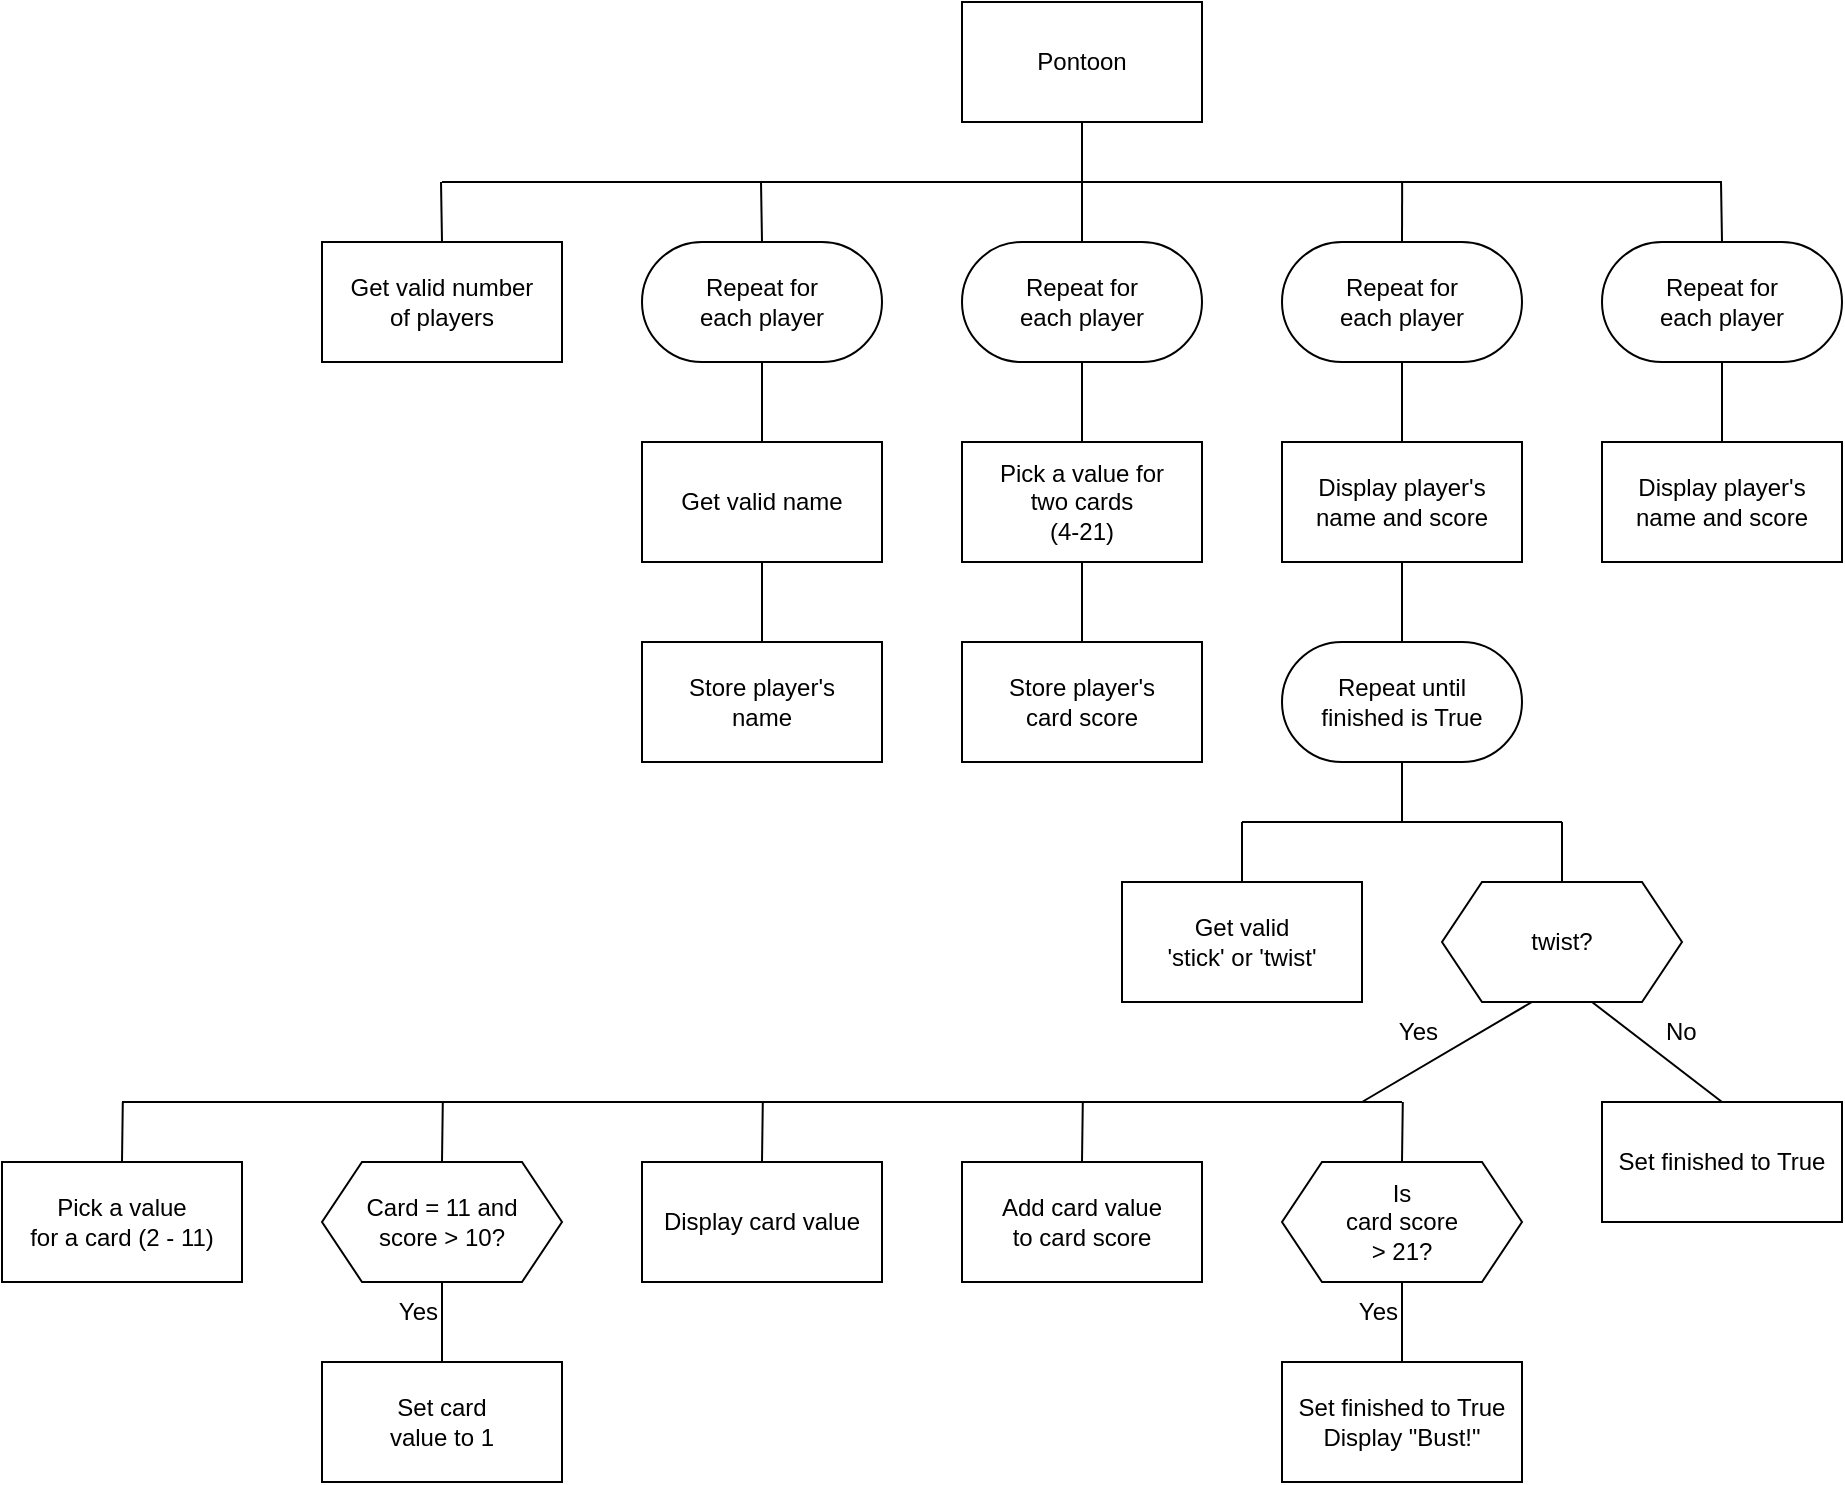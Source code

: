 <mxfile version="20.3.0" type="device"><diagram name="sd2" id="Cqxg87iTtP6EbldI1dy2"><mxGraphModel dx="962" dy="634" grid="1" gridSize="10" guides="1" tooltips="1" connect="1" arrows="1" fold="1" page="1" pageScale="1" pageWidth="1169" pageHeight="827" math="0" shadow="0"><root><mxCell id="YYdIqWu0XJPtPmmvYkwn-0"/><mxCell id="YYdIqWu0XJPtPmmvYkwn-1" parent="YYdIqWu0XJPtPmmvYkwn-0"/><mxCell id="YYdIqWu0XJPtPmmvYkwn-2" style="edgeStyle=none;shape=connector;rounded=0;orthogonalLoop=1;jettySize=auto;html=1;exitX=0.5;exitY=1;exitDx=0;exitDy=0;entryX=0.5;entryY=0;entryDx=0;entryDy=0;labelBackgroundColor=default;strokeColor=default;fontFamily=Helvetica;fontSize=11;fontColor=default;endArrow=none;endFill=0;" edge="1" parent="YYdIqWu0XJPtPmmvYkwn-1" source="YYdIqWu0XJPtPmmvYkwn-3" target="YYdIqWu0XJPtPmmvYkwn-13"><mxGeometry relative="1" as="geometry"/></mxCell><mxCell id="YYdIqWu0XJPtPmmvYkwn-3" value="Pontoon" style="rounded=0;whiteSpace=wrap;html=1;" vertex="1" parent="YYdIqWu0XJPtPmmvYkwn-1"><mxGeometry x="600" y="44" width="120" height="60" as="geometry"/></mxCell><mxCell id="YYdIqWu0XJPtPmmvYkwn-4" style="edgeStyle=none;shape=connector;rounded=0;orthogonalLoop=1;jettySize=auto;html=1;exitX=0.5;exitY=0;exitDx=0;exitDy=0;labelBackgroundColor=default;strokeColor=default;fontFamily=Helvetica;fontSize=11;fontColor=default;endArrow=none;endFill=0;" edge="1" parent="YYdIqWu0XJPtPmmvYkwn-1" source="YYdIqWu0XJPtPmmvYkwn-5"><mxGeometry relative="1" as="geometry"><mxPoint x="339.5" y="134" as="targetPoint"/></mxGeometry></mxCell><mxCell id="YYdIqWu0XJPtPmmvYkwn-5" value="Get valid number&lt;br&gt;of players" style="rounded=0;whiteSpace=wrap;html=1;" vertex="1" parent="YYdIqWu0XJPtPmmvYkwn-1"><mxGeometry x="280" y="164" width="120" height="60" as="geometry"/></mxCell><mxCell id="YYdIqWu0XJPtPmmvYkwn-6" style="rounded=0;orthogonalLoop=1;jettySize=auto;html=1;exitX=0.5;exitY=1;exitDx=0;exitDy=0;entryX=0.5;entryY=0;entryDx=0;entryDy=0;endArrow=none;endFill=0;" edge="1" parent="YYdIqWu0XJPtPmmvYkwn-1" source="YYdIqWu0XJPtPmmvYkwn-8" target="YYdIqWu0XJPtPmmvYkwn-10"><mxGeometry relative="1" as="geometry"/></mxCell><mxCell id="YYdIqWu0XJPtPmmvYkwn-7" style="edgeStyle=none;shape=connector;rounded=0;orthogonalLoop=1;jettySize=auto;html=1;exitX=0.5;exitY=0;exitDx=0;exitDy=0;labelBackgroundColor=default;strokeColor=default;fontFamily=Helvetica;fontSize=11;fontColor=default;endArrow=none;endFill=0;" edge="1" parent="YYdIqWu0XJPtPmmvYkwn-1" source="YYdIqWu0XJPtPmmvYkwn-8"><mxGeometry relative="1" as="geometry"><mxPoint x="499.5" y="134" as="targetPoint"/></mxGeometry></mxCell><mxCell id="YYdIqWu0XJPtPmmvYkwn-8" value="Repeat for&lt;br&gt;each player" style="rounded=1;whiteSpace=wrap;html=1;arcSize=50;" vertex="1" parent="YYdIqWu0XJPtPmmvYkwn-1"><mxGeometry x="440" y="164" width="120" height="60" as="geometry"/></mxCell><mxCell id="YYdIqWu0XJPtPmmvYkwn-9" style="edgeStyle=none;shape=connector;rounded=0;orthogonalLoop=1;jettySize=auto;html=1;exitX=0.5;exitY=1;exitDx=0;exitDy=0;entryX=0.5;entryY=0;entryDx=0;entryDy=0;labelBackgroundColor=default;strokeColor=default;fontFamily=Helvetica;fontSize=11;fontColor=default;endArrow=none;endFill=0;" edge="1" parent="YYdIqWu0XJPtPmmvYkwn-1" source="YYdIqWu0XJPtPmmvYkwn-10" target="YYdIqWu0XJPtPmmvYkwn-11"><mxGeometry relative="1" as="geometry"/></mxCell><mxCell id="YYdIqWu0XJPtPmmvYkwn-10" value="Get valid name" style="rounded=0;whiteSpace=wrap;html=1;" vertex="1" parent="YYdIqWu0XJPtPmmvYkwn-1"><mxGeometry x="440" y="264" width="120" height="60" as="geometry"/></mxCell><mxCell id="YYdIqWu0XJPtPmmvYkwn-11" value="Store player's&lt;br&gt;name" style="rounded=0;whiteSpace=wrap;html=1;" vertex="1" parent="YYdIqWu0XJPtPmmvYkwn-1"><mxGeometry x="440" y="364" width="120" height="60" as="geometry"/></mxCell><mxCell id="YYdIqWu0XJPtPmmvYkwn-12" style="edgeStyle=none;shape=connector;rounded=0;orthogonalLoop=1;jettySize=auto;html=1;exitX=0.5;exitY=1;exitDx=0;exitDy=0;entryX=0.5;entryY=0;entryDx=0;entryDy=0;labelBackgroundColor=default;strokeColor=default;fontFamily=Helvetica;fontSize=11;fontColor=default;endArrow=none;endFill=0;" edge="1" parent="YYdIqWu0XJPtPmmvYkwn-1" source="YYdIqWu0XJPtPmmvYkwn-13" target="YYdIqWu0XJPtPmmvYkwn-15"><mxGeometry relative="1" as="geometry"/></mxCell><mxCell id="YYdIqWu0XJPtPmmvYkwn-13" value="Repeat for&lt;br&gt;each player" style="rounded=1;whiteSpace=wrap;html=1;arcSize=50;" vertex="1" parent="YYdIqWu0XJPtPmmvYkwn-1"><mxGeometry x="600" y="164" width="120" height="60" as="geometry"/></mxCell><mxCell id="YYdIqWu0XJPtPmmvYkwn-14" style="edgeStyle=none;shape=connector;rounded=0;orthogonalLoop=1;jettySize=auto;html=1;exitX=0.5;exitY=1;exitDx=0;exitDy=0;entryX=0.5;entryY=0;entryDx=0;entryDy=0;labelBackgroundColor=default;strokeColor=default;fontFamily=Helvetica;fontSize=11;fontColor=default;endArrow=none;endFill=0;" edge="1" parent="YYdIqWu0XJPtPmmvYkwn-1" source="YYdIqWu0XJPtPmmvYkwn-15" target="YYdIqWu0XJPtPmmvYkwn-16"><mxGeometry relative="1" as="geometry"/></mxCell><mxCell id="YYdIqWu0XJPtPmmvYkwn-15" value="Pick a value for&lt;br&gt;two cards&lt;br&gt;(4-21)" style="rounded=0;whiteSpace=wrap;html=1;" vertex="1" parent="YYdIqWu0XJPtPmmvYkwn-1"><mxGeometry x="600" y="264" width="120" height="60" as="geometry"/></mxCell><mxCell id="YYdIqWu0XJPtPmmvYkwn-16" value="Store player's&lt;br&gt;card score" style="rounded=0;whiteSpace=wrap;html=1;" vertex="1" parent="YYdIqWu0XJPtPmmvYkwn-1"><mxGeometry x="600" y="364" width="120" height="60" as="geometry"/></mxCell><mxCell id="YYdIqWu0XJPtPmmvYkwn-17" style="edgeStyle=none;shape=connector;rounded=0;orthogonalLoop=1;jettySize=auto;html=1;exitX=0.5;exitY=1;exitDx=0;exitDy=0;entryX=0.5;entryY=0;entryDx=0;entryDy=0;labelBackgroundColor=default;strokeColor=default;fontFamily=Helvetica;fontSize=11;fontColor=default;endArrow=none;endFill=0;" edge="1" parent="YYdIqWu0XJPtPmmvYkwn-1" source="YYdIqWu0XJPtPmmvYkwn-19" target="YYdIqWu0XJPtPmmvYkwn-21"><mxGeometry relative="1" as="geometry"/></mxCell><mxCell id="YYdIqWu0XJPtPmmvYkwn-18" style="edgeStyle=none;shape=connector;rounded=0;orthogonalLoop=1;jettySize=auto;html=1;exitX=0.5;exitY=0;exitDx=0;exitDy=0;labelBackgroundColor=default;strokeColor=default;fontFamily=Helvetica;fontSize=11;fontColor=default;endArrow=none;endFill=0;" edge="1" parent="YYdIqWu0XJPtPmmvYkwn-1" source="YYdIqWu0XJPtPmmvYkwn-19"><mxGeometry relative="1" as="geometry"><mxPoint x="820.077" y="134" as="targetPoint"/></mxGeometry></mxCell><mxCell id="YYdIqWu0XJPtPmmvYkwn-19" value="Repeat for&lt;br&gt;each player" style="rounded=1;whiteSpace=wrap;html=1;arcSize=50;" vertex="1" parent="YYdIqWu0XJPtPmmvYkwn-1"><mxGeometry x="760" y="164" width="120" height="60" as="geometry"/></mxCell><mxCell id="YYdIqWu0XJPtPmmvYkwn-20" style="edgeStyle=none;shape=connector;rounded=0;orthogonalLoop=1;jettySize=auto;html=1;exitX=0.5;exitY=1;exitDx=0;exitDy=0;entryX=0.5;entryY=0;entryDx=0;entryDy=0;labelBackgroundColor=default;strokeColor=default;fontFamily=Helvetica;fontSize=11;fontColor=default;endArrow=none;endFill=0;" edge="1" parent="YYdIqWu0XJPtPmmvYkwn-1" source="YYdIqWu0XJPtPmmvYkwn-21" target="YYdIqWu0XJPtPmmvYkwn-23"><mxGeometry relative="1" as="geometry"/></mxCell><mxCell id="YYdIqWu0XJPtPmmvYkwn-21" value="Display player's&lt;br&gt;name and score" style="rounded=0;whiteSpace=wrap;html=1;" vertex="1" parent="YYdIqWu0XJPtPmmvYkwn-1"><mxGeometry x="760" y="264" width="120" height="60" as="geometry"/></mxCell><mxCell id="YYdIqWu0XJPtPmmvYkwn-22" style="edgeStyle=none;shape=connector;rounded=0;orthogonalLoop=1;jettySize=auto;html=1;exitX=0.5;exitY=1;exitDx=0;exitDy=0;labelBackgroundColor=default;strokeColor=default;fontFamily=Helvetica;fontSize=11;fontColor=default;endArrow=none;endFill=0;" edge="1" parent="YYdIqWu0XJPtPmmvYkwn-1" source="YYdIqWu0XJPtPmmvYkwn-23"><mxGeometry relative="1" as="geometry"><mxPoint x="820" y="454" as="targetPoint"/></mxGeometry></mxCell><mxCell id="YYdIqWu0XJPtPmmvYkwn-23" value="Repeat until&lt;br&gt;finished is True" style="rounded=1;whiteSpace=wrap;html=1;arcSize=50;" vertex="1" parent="YYdIqWu0XJPtPmmvYkwn-1"><mxGeometry x="760" y="364" width="120" height="60" as="geometry"/></mxCell><mxCell id="YYdIqWu0XJPtPmmvYkwn-24" style="edgeStyle=none;shape=connector;rounded=0;orthogonalLoop=1;jettySize=auto;html=1;exitX=0.5;exitY=0;exitDx=0;exitDy=0;labelBackgroundColor=default;strokeColor=default;fontFamily=Helvetica;fontSize=11;fontColor=default;endArrow=none;endFill=0;" edge="1" parent="YYdIqWu0XJPtPmmvYkwn-1" source="YYdIqWu0XJPtPmmvYkwn-25"><mxGeometry relative="1" as="geometry"><mxPoint x="740" y="454" as="targetPoint"/></mxGeometry></mxCell><mxCell id="YYdIqWu0XJPtPmmvYkwn-25" value="Get valid&lt;br&gt;'stick' or 'twist'" style="rounded=0;whiteSpace=wrap;html=1;" vertex="1" parent="YYdIqWu0XJPtPmmvYkwn-1"><mxGeometry x="680" y="484" width="120" height="60" as="geometry"/></mxCell><mxCell id="YYdIqWu0XJPtPmmvYkwn-26" style="edgeStyle=none;shape=connector;rounded=0;orthogonalLoop=1;jettySize=auto;html=1;labelBackgroundColor=default;strokeColor=default;fontFamily=Helvetica;fontSize=11;fontColor=default;endArrow=none;endFill=0;exitX=0.375;exitY=1;exitDx=0;exitDy=0;" edge="1" parent="YYdIqWu0XJPtPmmvYkwn-1" source="YYdIqWu0XJPtPmmvYkwn-28"><mxGeometry relative="1" as="geometry"><mxPoint x="800" y="594" as="targetPoint"/><mxPoint x="890" y="584" as="sourcePoint"/></mxGeometry></mxCell><mxCell id="YYdIqWu0XJPtPmmvYkwn-27" style="edgeStyle=orthogonalEdgeStyle;rounded=0;orthogonalLoop=1;jettySize=auto;html=1;exitX=0.5;exitY=0;exitDx=0;exitDy=0;endArrow=none;endFill=0;" edge="1" parent="YYdIqWu0XJPtPmmvYkwn-1" source="YYdIqWu0XJPtPmmvYkwn-28"><mxGeometry relative="1" as="geometry"><mxPoint x="900" y="454" as="targetPoint"/></mxGeometry></mxCell><mxCell id="O8PprKsM1skhI8_brBI8-1" style="rounded=0;orthogonalLoop=1;jettySize=auto;html=1;exitX=0.625;exitY=1;exitDx=0;exitDy=0;entryX=0.5;entryY=0;entryDx=0;entryDy=0;endArrow=none;endFill=0;" edge="1" parent="YYdIqWu0XJPtPmmvYkwn-1" source="YYdIqWu0XJPtPmmvYkwn-28" target="O8PprKsM1skhI8_brBI8-0"><mxGeometry relative="1" as="geometry"/></mxCell><mxCell id="YYdIqWu0XJPtPmmvYkwn-28" value="twist?" style="shape=hexagon;perimeter=hexagonPerimeter2;whiteSpace=wrap;html=1;fixedSize=1;" vertex="1" parent="YYdIqWu0XJPtPmmvYkwn-1"><mxGeometry x="840" y="484" width="120" height="60" as="geometry"/></mxCell><mxCell id="YYdIqWu0XJPtPmmvYkwn-29" style="edgeStyle=none;shape=connector;rounded=0;orthogonalLoop=1;jettySize=auto;html=1;exitX=0.5;exitY=0;exitDx=0;exitDy=0;labelBackgroundColor=default;strokeColor=default;fontFamily=Helvetica;fontSize=11;fontColor=default;endArrow=none;endFill=0;" edge="1" parent="YYdIqWu0XJPtPmmvYkwn-1" source="YYdIqWu0XJPtPmmvYkwn-30"><mxGeometry relative="1" as="geometry"><mxPoint x="660.4" y="594" as="targetPoint"/></mxGeometry></mxCell><mxCell id="YYdIqWu0XJPtPmmvYkwn-30" value="Add card value&lt;br&gt;to card score" style="rounded=0;whiteSpace=wrap;html=1;" vertex="1" parent="YYdIqWu0XJPtPmmvYkwn-1"><mxGeometry x="600" y="624" width="120" height="60" as="geometry"/></mxCell><mxCell id="YYdIqWu0XJPtPmmvYkwn-31" style="edgeStyle=none;shape=connector;rounded=0;orthogonalLoop=1;jettySize=auto;html=1;exitX=0.5;exitY=0;exitDx=0;exitDy=0;labelBackgroundColor=default;strokeColor=default;fontFamily=Helvetica;fontSize=11;fontColor=default;endArrow=none;endFill=0;" edge="1" parent="YYdIqWu0XJPtPmmvYkwn-1" source="YYdIqWu0XJPtPmmvYkwn-32"><mxGeometry relative="1" as="geometry"><mxPoint x="180.4" y="594" as="targetPoint"/></mxGeometry></mxCell><mxCell id="YYdIqWu0XJPtPmmvYkwn-32" value="Pick a value&lt;br&gt;for a card (2 - 11)" style="rounded=0;whiteSpace=wrap;html=1;" vertex="1" parent="YYdIqWu0XJPtPmmvYkwn-1"><mxGeometry x="120" y="624" width="120" height="60" as="geometry"/></mxCell><mxCell id="YYdIqWu0XJPtPmmvYkwn-33" style="edgeStyle=none;shape=connector;rounded=0;orthogonalLoop=1;jettySize=auto;html=1;exitX=0.5;exitY=1;exitDx=0;exitDy=0;entryX=0.5;entryY=0;entryDx=0;entryDy=0;labelBackgroundColor=default;strokeColor=default;fontFamily=Helvetica;fontSize=11;fontColor=default;endArrow=none;endFill=0;" edge="1" parent="YYdIqWu0XJPtPmmvYkwn-1" source="YYdIqWu0XJPtPmmvYkwn-35" target="YYdIqWu0XJPtPmmvYkwn-36"><mxGeometry relative="1" as="geometry"/></mxCell><mxCell id="YYdIqWu0XJPtPmmvYkwn-34" style="edgeStyle=none;shape=connector;rounded=0;orthogonalLoop=1;jettySize=auto;html=1;exitX=0.5;exitY=0;exitDx=0;exitDy=0;labelBackgroundColor=default;strokeColor=default;fontFamily=Helvetica;fontSize=11;fontColor=default;endArrow=none;endFill=0;" edge="1" parent="YYdIqWu0XJPtPmmvYkwn-1" source="YYdIqWu0XJPtPmmvYkwn-35"><mxGeometry relative="1" as="geometry"><mxPoint x="340.4" y="594" as="targetPoint"/></mxGeometry></mxCell><mxCell id="YYdIqWu0XJPtPmmvYkwn-35" value="Card = 11 and&lt;br&gt;score &amp;gt; 10?" style="shape=hexagon;perimeter=hexagonPerimeter2;whiteSpace=wrap;html=1;fixedSize=1;" vertex="1" parent="YYdIqWu0XJPtPmmvYkwn-1"><mxGeometry x="280" y="624" width="120" height="60" as="geometry"/></mxCell><mxCell id="YYdIqWu0XJPtPmmvYkwn-36" value="Set card&lt;br&gt;value to 1" style="rounded=0;whiteSpace=wrap;html=1;" vertex="1" parent="YYdIqWu0XJPtPmmvYkwn-1"><mxGeometry x="280" y="724" width="120" height="60" as="geometry"/></mxCell><mxCell id="YYdIqWu0XJPtPmmvYkwn-37" style="edgeStyle=none;shape=connector;rounded=0;orthogonalLoop=1;jettySize=auto;html=1;exitX=0.5;exitY=1;exitDx=0;exitDy=0;entryX=0.5;entryY=0;entryDx=0;entryDy=0;labelBackgroundColor=default;strokeColor=default;fontFamily=Helvetica;fontSize=11;fontColor=default;endArrow=none;endFill=0;" edge="1" parent="YYdIqWu0XJPtPmmvYkwn-1" source="YYdIqWu0XJPtPmmvYkwn-39" target="YYdIqWu0XJPtPmmvYkwn-40"><mxGeometry relative="1" as="geometry"/></mxCell><mxCell id="YYdIqWu0XJPtPmmvYkwn-38" style="edgeStyle=none;shape=connector;rounded=0;orthogonalLoop=1;jettySize=auto;html=1;exitX=0.5;exitY=0;exitDx=0;exitDy=0;labelBackgroundColor=default;strokeColor=default;fontFamily=Helvetica;fontSize=11;fontColor=default;endArrow=none;endFill=0;" edge="1" parent="YYdIqWu0XJPtPmmvYkwn-1" source="YYdIqWu0XJPtPmmvYkwn-39"><mxGeometry relative="1" as="geometry"><mxPoint x="820.4" y="594" as="targetPoint"/></mxGeometry></mxCell><mxCell id="YYdIqWu0XJPtPmmvYkwn-39" value="Is&lt;div&gt;card score&lt;/div&gt;&lt;div&gt;&amp;gt; 21?&lt;/div&gt;" style="shape=hexagon;perimeter=hexagonPerimeter2;whiteSpace=wrap;html=1;fixedSize=1;" vertex="1" parent="YYdIqWu0XJPtPmmvYkwn-1"><mxGeometry x="760" y="624" width="120" height="60" as="geometry"/></mxCell><mxCell id="YYdIqWu0XJPtPmmvYkwn-40" value="Set finished to True&lt;div&gt;Display &quot;Bust!&quot;&lt;/div&gt;" style="rounded=0;whiteSpace=wrap;html=1;" vertex="1" parent="YYdIqWu0XJPtPmmvYkwn-1"><mxGeometry x="760" y="724" width="120" height="60" as="geometry"/></mxCell><mxCell id="YYdIqWu0XJPtPmmvYkwn-41" style="edgeStyle=none;shape=connector;rounded=0;orthogonalLoop=1;jettySize=auto;html=1;exitX=0.5;exitY=1;exitDx=0;exitDy=0;entryX=0.5;entryY=0;entryDx=0;entryDy=0;labelBackgroundColor=default;strokeColor=default;fontFamily=Helvetica;fontSize=11;fontColor=default;endArrow=none;endFill=0;" edge="1" parent="YYdIqWu0XJPtPmmvYkwn-1" source="YYdIqWu0XJPtPmmvYkwn-43" target="YYdIqWu0XJPtPmmvYkwn-44"><mxGeometry relative="1" as="geometry"/></mxCell><mxCell id="YYdIqWu0XJPtPmmvYkwn-42" style="edgeStyle=none;shape=connector;rounded=0;orthogonalLoop=1;jettySize=auto;html=1;exitX=0.5;exitY=0;exitDx=0;exitDy=0;labelBackgroundColor=default;strokeColor=default;fontFamily=Helvetica;fontSize=11;fontColor=default;endArrow=none;endFill=0;" edge="1" parent="YYdIqWu0XJPtPmmvYkwn-1" source="YYdIqWu0XJPtPmmvYkwn-43"><mxGeometry relative="1" as="geometry"><mxPoint x="979.5" y="134" as="targetPoint"/></mxGeometry></mxCell><mxCell id="YYdIqWu0XJPtPmmvYkwn-43" value="Repeat for&lt;br&gt;each player" style="rounded=1;whiteSpace=wrap;html=1;arcSize=50;" vertex="1" parent="YYdIqWu0XJPtPmmvYkwn-1"><mxGeometry x="920" y="164" width="120" height="60" as="geometry"/></mxCell><mxCell id="YYdIqWu0XJPtPmmvYkwn-44" value="Display player's&lt;br&gt;name and score" style="rounded=0;whiteSpace=wrap;html=1;" vertex="1" parent="YYdIqWu0XJPtPmmvYkwn-1"><mxGeometry x="920" y="264" width="120" height="60" as="geometry"/></mxCell><mxCell id="YYdIqWu0XJPtPmmvYkwn-45" value="" style="endArrow=none;html=1;rounded=0;labelBackgroundColor=default;strokeColor=default;fontFamily=Helvetica;fontSize=11;fontColor=default;shape=connector;" edge="1" parent="YYdIqWu0XJPtPmmvYkwn-1"><mxGeometry width="50" height="50" relative="1" as="geometry"><mxPoint x="180" y="594" as="sourcePoint"/><mxPoint x="820" y="594" as="targetPoint"/></mxGeometry></mxCell><mxCell id="YYdIqWu0XJPtPmmvYkwn-46" value="" style="endArrow=none;html=1;rounded=0;labelBackgroundColor=default;strokeColor=default;fontFamily=Helvetica;fontSize=11;fontColor=default;shape=connector;" edge="1" parent="YYdIqWu0XJPtPmmvYkwn-1"><mxGeometry width="50" height="50" relative="1" as="geometry"><mxPoint x="740" y="454" as="sourcePoint"/><mxPoint x="900" y="454" as="targetPoint"/></mxGeometry></mxCell><mxCell id="YYdIqWu0XJPtPmmvYkwn-47" value="" style="endArrow=none;html=1;rounded=0;labelBackgroundColor=default;strokeColor=default;fontFamily=Helvetica;fontSize=11;fontColor=default;shape=connector;" edge="1" parent="YYdIqWu0XJPtPmmvYkwn-1"><mxGeometry width="50" height="50" relative="1" as="geometry"><mxPoint x="340" y="134" as="sourcePoint"/><mxPoint x="980" y="134" as="targetPoint"/></mxGeometry></mxCell><mxCell id="YYdIqWu0XJPtPmmvYkwn-48" value="Yes" style="text;html=1;align=right;verticalAlign=middle;whiteSpace=wrap;rounded=0;" vertex="1" parent="YYdIqWu0XJPtPmmvYkwn-1"><mxGeometry x="800" y="544" width="40" height="30" as="geometry"/></mxCell><mxCell id="YYdIqWu0XJPtPmmvYkwn-49" value="Yes" style="text;html=1;align=right;verticalAlign=middle;whiteSpace=wrap;rounded=0;" vertex="1" parent="YYdIqWu0XJPtPmmvYkwn-1"><mxGeometry x="780" y="684" width="40" height="30" as="geometry"/></mxCell><mxCell id="YYdIqWu0XJPtPmmvYkwn-50" value="Yes" style="text;html=1;align=right;verticalAlign=middle;whiteSpace=wrap;rounded=0;" vertex="1" parent="YYdIqWu0XJPtPmmvYkwn-1"><mxGeometry x="300" y="684" width="40" height="30" as="geometry"/></mxCell><mxCell id="YYdIqWu0XJPtPmmvYkwn-51" style="edgeStyle=none;shape=connector;rounded=0;orthogonalLoop=1;jettySize=auto;html=1;exitX=0.5;exitY=0;exitDx=0;exitDy=0;labelBackgroundColor=default;strokeColor=default;fontFamily=Helvetica;fontSize=11;fontColor=default;endArrow=none;endFill=0;" edge="1" parent="YYdIqWu0XJPtPmmvYkwn-1" source="YYdIqWu0XJPtPmmvYkwn-52"><mxGeometry relative="1" as="geometry"><mxPoint x="500.4" y="594" as="targetPoint"/></mxGeometry></mxCell><mxCell id="YYdIqWu0XJPtPmmvYkwn-52" value="Display card value" style="rounded=0;whiteSpace=wrap;html=1;" vertex="1" parent="YYdIqWu0XJPtPmmvYkwn-1"><mxGeometry x="440" y="624" width="120" height="60" as="geometry"/></mxCell><mxCell id="O8PprKsM1skhI8_brBI8-0" value="Set finished to True" style="rounded=0;whiteSpace=wrap;html=1;" vertex="1" parent="YYdIqWu0XJPtPmmvYkwn-1"><mxGeometry x="920" y="594" width="120" height="60" as="geometry"/></mxCell><mxCell id="O8PprKsM1skhI8_brBI8-2" value="No" style="text;html=1;align=left;verticalAlign=middle;whiteSpace=wrap;rounded=0;" vertex="1" parent="YYdIqWu0XJPtPmmvYkwn-1"><mxGeometry x="950" y="544" width="40" height="30" as="geometry"/></mxCell></root></mxGraphModel></diagram></mxfile>